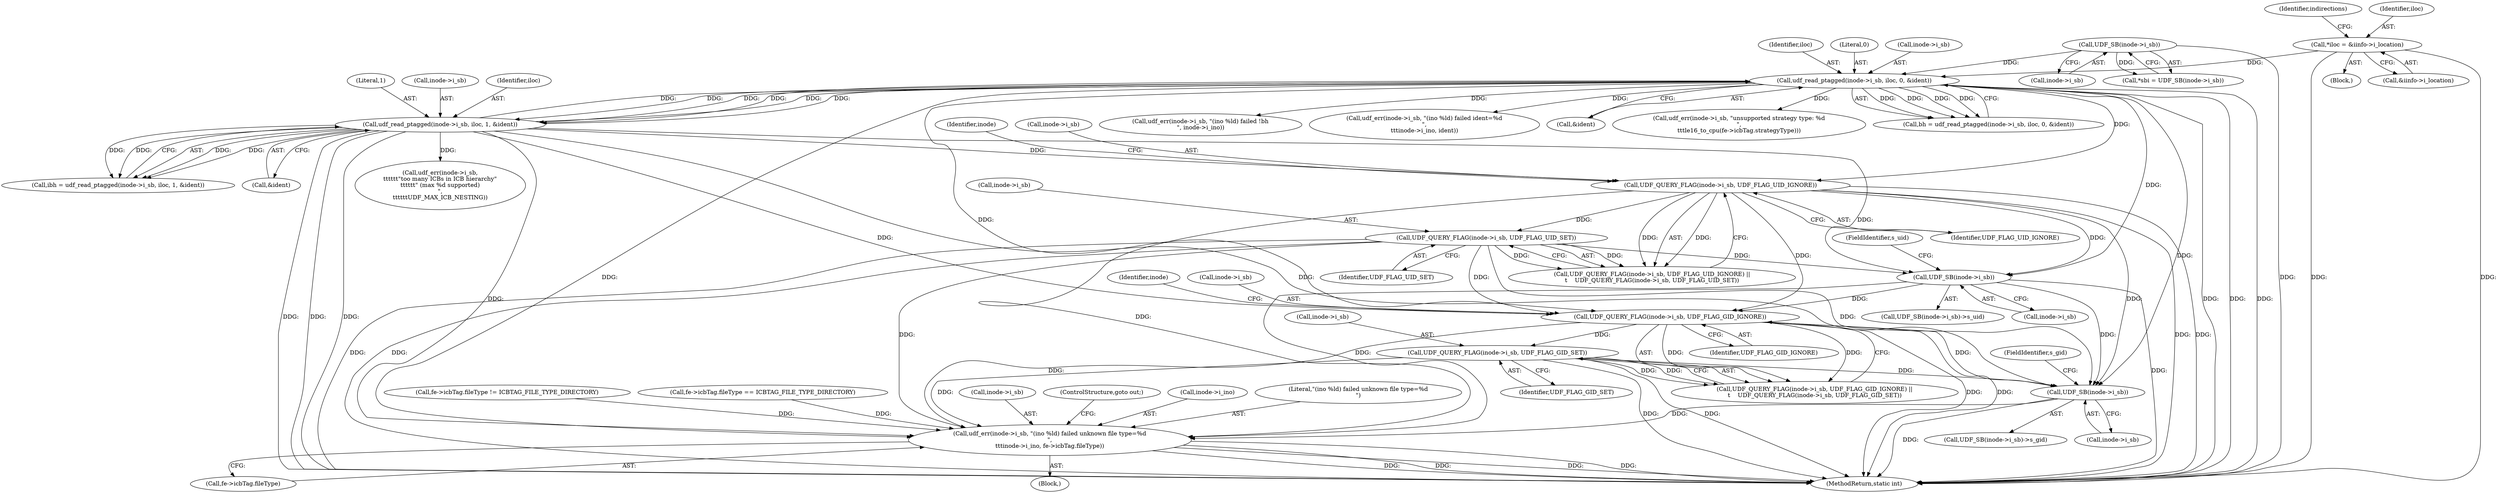 digraph "0_linux_23b133bdc452aa441fcb9b82cbf6dd05cfd342d0@pointer" {
"1000640" [label="(Call,UDF_SB(inode->i_sb))"];
"1000185" [label="(Call,udf_read_ptagged(inode->i_sb, iloc, 0, &ident))"];
"1000258" [label="(Call,udf_read_ptagged(inode->i_sb, iloc, 1, &ident))"];
"1000127" [label="(Call,UDF_SB(inode->i_sb))"];
"1000132" [label="(Call,*iloc = &iinfo->i_location)"];
"1000625" [label="(Call,UDF_QUERY_FLAG(inode->i_sb, UDF_FLAG_GID_IGNORE))"];
"1000596" [label="(Call,UDF_QUERY_FLAG(inode->i_sb, UDF_FLAG_UID_SET))"];
"1000591" [label="(Call,UDF_QUERY_FLAG(inode->i_sb, UDF_FLAG_UID_IGNORE))"];
"1000606" [label="(Call,UDF_SB(inode->i_sb))"];
"1000630" [label="(Call,UDF_QUERY_FLAG(inode->i_sb, UDF_FLAG_GID_SET))"];
"1001170" [label="(Call,udf_err(inode->i_sb, \"(ino %ld) failed unknown file type=%d\n\",\n\t\t\tinode->i_ino, fe->icbTag.fileType))"];
"1000197" [label="(Call,udf_err(inode->i_sb, \"(ino %ld) failed !bh\n\", inode->i_ino))"];
"1000128" [label="(Call,inode->i_sb)"];
"1000597" [label="(Call,inode->i_sb)"];
"1000258" [label="(Call,udf_read_ptagged(inode->i_sb, iloc, 1, &ident))"];
"1000221" [label="(Call,udf_err(inode->i_sb, \"(ino %ld) failed ident=%d\n\",\n\t\t\tinode->i_ino, ident))"];
"1001033" [label="(Block,)"];
"1000595" [label="(Identifier,UDF_FLAG_UID_IGNORE)"];
"1000314" [label="(Call,udf_err(inode->i_sb,\n\t\t\t\t\t\t\"too many ICBs in ICB hierarchy\"\n\t\t\t\t\t\t\" (max %d supported)\n\",\n\t\t\t\t\t\tUDF_MAX_ICB_NESTING))"];
"1000191" [label="(Call,&ident)"];
"1001170" [label="(Call,udf_err(inode->i_sb, \"(ino %ld) failed unknown file type=%d\n\",\n\t\t\tinode->i_ino, fe->icbTag.fileType))"];
"1000186" [label="(Call,inode->i_sb)"];
"1000610" [label="(FieldIdentifier,s_uid)"];
"1000256" [label="(Call,ibh = udf_read_ptagged(inode->i_sb, iloc, 1, &ident))"];
"1000629" [label="(Identifier,UDF_FLAG_GID_IGNORE)"];
"1000600" [label="(Identifier,UDF_FLAG_UID_SET)"];
"1000111" [label="(Block,)"];
"1000141" [label="(Identifier,indirections)"];
"1000605" [label="(Call,UDF_SB(inode->i_sb)->s_uid)"];
"1000189" [label="(Identifier,iloc)"];
"1000596" [label="(Call,UDF_QUERY_FLAG(inode->i_sb, UDF_FLAG_UID_SET))"];
"1000190" [label="(Literal,0)"];
"1000626" [label="(Call,inode->i_sb)"];
"1000337" [label="(Call,udf_err(inode->i_sb, \"unsupported strategy type: %d\n\",\n\t\t\tle16_to_cpu(fe->icbTag.strategyType)))"];
"1001231" [label="(MethodReturn,static int)"];
"1000591" [label="(Call,UDF_QUERY_FLAG(inode->i_sb, UDF_FLAG_UID_IGNORE))"];
"1000631" [label="(Call,inode->i_sb)"];
"1000264" [label="(Call,&ident)"];
"1001171" [label="(Call,inode->i_sb)"];
"1000183" [label="(Call,bh = udf_read_ptagged(inode->i_sb, iloc, 0, &ident))"];
"1001183" [label="(ControlStructure,goto out;)"];
"1000133" [label="(Identifier,iloc)"];
"1001178" [label="(Call,fe->icbTag.fileType)"];
"1000632" [label="(Identifier,inode)"];
"1000125" [label="(Call,*sbi = UDF_SB(inode->i_sb))"];
"1000127" [label="(Call,UDF_SB(inode->i_sb))"];
"1000630" [label="(Call,UDF_QUERY_FLAG(inode->i_sb, UDF_FLAG_GID_SET))"];
"1000592" [label="(Call,inode->i_sb)"];
"1001175" [label="(Call,inode->i_ino)"];
"1001174" [label="(Literal,\"(ino %ld) failed unknown file type=%d\n\")"];
"1000634" [label="(Identifier,UDF_FLAG_GID_SET)"];
"1000625" [label="(Call,UDF_QUERY_FLAG(inode->i_sb, UDF_FLAG_GID_IGNORE))"];
"1000263" [label="(Literal,1)"];
"1000134" [label="(Call,&iinfo->i_location)"];
"1000639" [label="(Call,UDF_SB(inode->i_sb)->s_gid)"];
"1000132" [label="(Call,*iloc = &iinfo->i_location)"];
"1000598" [label="(Identifier,inode)"];
"1000647" [label="(Call,fe->icbTag.fileType != ICBTAG_FILE_TYPE_DIRECTORY)"];
"1000669" [label="(Call,fe->icbTag.fileType == ICBTAG_FILE_TYPE_DIRECTORY)"];
"1000644" [label="(FieldIdentifier,s_gid)"];
"1000640" [label="(Call,UDF_SB(inode->i_sb))"];
"1000606" [label="(Call,UDF_SB(inode->i_sb))"];
"1000259" [label="(Call,inode->i_sb)"];
"1000185" [label="(Call,udf_read_ptagged(inode->i_sb, iloc, 0, &ident))"];
"1000262" [label="(Identifier,iloc)"];
"1000607" [label="(Call,inode->i_sb)"];
"1000624" [label="(Call,UDF_QUERY_FLAG(inode->i_sb, UDF_FLAG_GID_IGNORE) ||\n\t    UDF_QUERY_FLAG(inode->i_sb, UDF_FLAG_GID_SET))"];
"1000590" [label="(Call,UDF_QUERY_FLAG(inode->i_sb, UDF_FLAG_UID_IGNORE) ||\n\t    UDF_QUERY_FLAG(inode->i_sb, UDF_FLAG_UID_SET))"];
"1000641" [label="(Call,inode->i_sb)"];
"1000640" -> "1000639"  [label="AST: "];
"1000640" -> "1000641"  [label="CFG: "];
"1000641" -> "1000640"  [label="AST: "];
"1000644" -> "1000640"  [label="CFG: "];
"1000640" -> "1001231"  [label="DDG: "];
"1000185" -> "1000640"  [label="DDG: "];
"1000625" -> "1000640"  [label="DDG: "];
"1000596" -> "1000640"  [label="DDG: "];
"1000630" -> "1000640"  [label="DDG: "];
"1000591" -> "1000640"  [label="DDG: "];
"1000258" -> "1000640"  [label="DDG: "];
"1000606" -> "1000640"  [label="DDG: "];
"1000640" -> "1001170"  [label="DDG: "];
"1000185" -> "1000183"  [label="AST: "];
"1000185" -> "1000191"  [label="CFG: "];
"1000186" -> "1000185"  [label="AST: "];
"1000189" -> "1000185"  [label="AST: "];
"1000190" -> "1000185"  [label="AST: "];
"1000191" -> "1000185"  [label="AST: "];
"1000183" -> "1000185"  [label="CFG: "];
"1000185" -> "1001231"  [label="DDG: "];
"1000185" -> "1001231"  [label="DDG: "];
"1000185" -> "1001231"  [label="DDG: "];
"1000185" -> "1000183"  [label="DDG: "];
"1000185" -> "1000183"  [label="DDG: "];
"1000185" -> "1000183"  [label="DDG: "];
"1000185" -> "1000183"  [label="DDG: "];
"1000258" -> "1000185"  [label="DDG: "];
"1000258" -> "1000185"  [label="DDG: "];
"1000258" -> "1000185"  [label="DDG: "];
"1000127" -> "1000185"  [label="DDG: "];
"1000132" -> "1000185"  [label="DDG: "];
"1000185" -> "1000197"  [label="DDG: "];
"1000185" -> "1000221"  [label="DDG: "];
"1000185" -> "1000258"  [label="DDG: "];
"1000185" -> "1000258"  [label="DDG: "];
"1000185" -> "1000258"  [label="DDG: "];
"1000185" -> "1000337"  [label="DDG: "];
"1000185" -> "1000591"  [label="DDG: "];
"1000185" -> "1000606"  [label="DDG: "];
"1000185" -> "1000625"  [label="DDG: "];
"1000185" -> "1001170"  [label="DDG: "];
"1000258" -> "1000256"  [label="AST: "];
"1000258" -> "1000264"  [label="CFG: "];
"1000259" -> "1000258"  [label="AST: "];
"1000262" -> "1000258"  [label="AST: "];
"1000263" -> "1000258"  [label="AST: "];
"1000264" -> "1000258"  [label="AST: "];
"1000256" -> "1000258"  [label="CFG: "];
"1000258" -> "1001231"  [label="DDG: "];
"1000258" -> "1001231"  [label="DDG: "];
"1000258" -> "1001231"  [label="DDG: "];
"1000258" -> "1000256"  [label="DDG: "];
"1000258" -> "1000256"  [label="DDG: "];
"1000258" -> "1000256"  [label="DDG: "];
"1000258" -> "1000256"  [label="DDG: "];
"1000258" -> "1000314"  [label="DDG: "];
"1000258" -> "1000591"  [label="DDG: "];
"1000258" -> "1000606"  [label="DDG: "];
"1000258" -> "1000625"  [label="DDG: "];
"1000258" -> "1001170"  [label="DDG: "];
"1000127" -> "1000125"  [label="AST: "];
"1000127" -> "1000128"  [label="CFG: "];
"1000128" -> "1000127"  [label="AST: "];
"1000125" -> "1000127"  [label="CFG: "];
"1000127" -> "1001231"  [label="DDG: "];
"1000127" -> "1000125"  [label="DDG: "];
"1000132" -> "1000111"  [label="AST: "];
"1000132" -> "1000134"  [label="CFG: "];
"1000133" -> "1000132"  [label="AST: "];
"1000134" -> "1000132"  [label="AST: "];
"1000141" -> "1000132"  [label="CFG: "];
"1000132" -> "1001231"  [label="DDG: "];
"1000132" -> "1001231"  [label="DDG: "];
"1000625" -> "1000624"  [label="AST: "];
"1000625" -> "1000629"  [label="CFG: "];
"1000626" -> "1000625"  [label="AST: "];
"1000629" -> "1000625"  [label="AST: "];
"1000632" -> "1000625"  [label="CFG: "];
"1000624" -> "1000625"  [label="CFG: "];
"1000625" -> "1001231"  [label="DDG: "];
"1000625" -> "1001231"  [label="DDG: "];
"1000625" -> "1000624"  [label="DDG: "];
"1000625" -> "1000624"  [label="DDG: "];
"1000596" -> "1000625"  [label="DDG: "];
"1000591" -> "1000625"  [label="DDG: "];
"1000606" -> "1000625"  [label="DDG: "];
"1000625" -> "1000630"  [label="DDG: "];
"1000625" -> "1001170"  [label="DDG: "];
"1000596" -> "1000590"  [label="AST: "];
"1000596" -> "1000600"  [label="CFG: "];
"1000597" -> "1000596"  [label="AST: "];
"1000600" -> "1000596"  [label="AST: "];
"1000590" -> "1000596"  [label="CFG: "];
"1000596" -> "1001231"  [label="DDG: "];
"1000596" -> "1001231"  [label="DDG: "];
"1000596" -> "1000590"  [label="DDG: "];
"1000596" -> "1000590"  [label="DDG: "];
"1000591" -> "1000596"  [label="DDG: "];
"1000596" -> "1000606"  [label="DDG: "];
"1000596" -> "1001170"  [label="DDG: "];
"1000591" -> "1000590"  [label="AST: "];
"1000591" -> "1000595"  [label="CFG: "];
"1000592" -> "1000591"  [label="AST: "];
"1000595" -> "1000591"  [label="AST: "];
"1000598" -> "1000591"  [label="CFG: "];
"1000590" -> "1000591"  [label="CFG: "];
"1000591" -> "1001231"  [label="DDG: "];
"1000591" -> "1001231"  [label="DDG: "];
"1000591" -> "1000590"  [label="DDG: "];
"1000591" -> "1000590"  [label="DDG: "];
"1000591" -> "1000606"  [label="DDG: "];
"1000591" -> "1001170"  [label="DDG: "];
"1000606" -> "1000605"  [label="AST: "];
"1000606" -> "1000607"  [label="CFG: "];
"1000607" -> "1000606"  [label="AST: "];
"1000610" -> "1000606"  [label="CFG: "];
"1000606" -> "1001231"  [label="DDG: "];
"1000606" -> "1001170"  [label="DDG: "];
"1000630" -> "1000624"  [label="AST: "];
"1000630" -> "1000634"  [label="CFG: "];
"1000631" -> "1000630"  [label="AST: "];
"1000634" -> "1000630"  [label="AST: "];
"1000624" -> "1000630"  [label="CFG: "];
"1000630" -> "1001231"  [label="DDG: "];
"1000630" -> "1001231"  [label="DDG: "];
"1000630" -> "1000624"  [label="DDG: "];
"1000630" -> "1000624"  [label="DDG: "];
"1000630" -> "1001170"  [label="DDG: "];
"1001170" -> "1001033"  [label="AST: "];
"1001170" -> "1001178"  [label="CFG: "];
"1001171" -> "1001170"  [label="AST: "];
"1001174" -> "1001170"  [label="AST: "];
"1001175" -> "1001170"  [label="AST: "];
"1001178" -> "1001170"  [label="AST: "];
"1001183" -> "1001170"  [label="CFG: "];
"1001170" -> "1001231"  [label="DDG: "];
"1001170" -> "1001231"  [label="DDG: "];
"1001170" -> "1001231"  [label="DDG: "];
"1001170" -> "1001231"  [label="DDG: "];
"1000647" -> "1001170"  [label="DDG: "];
"1000669" -> "1001170"  [label="DDG: "];
}

